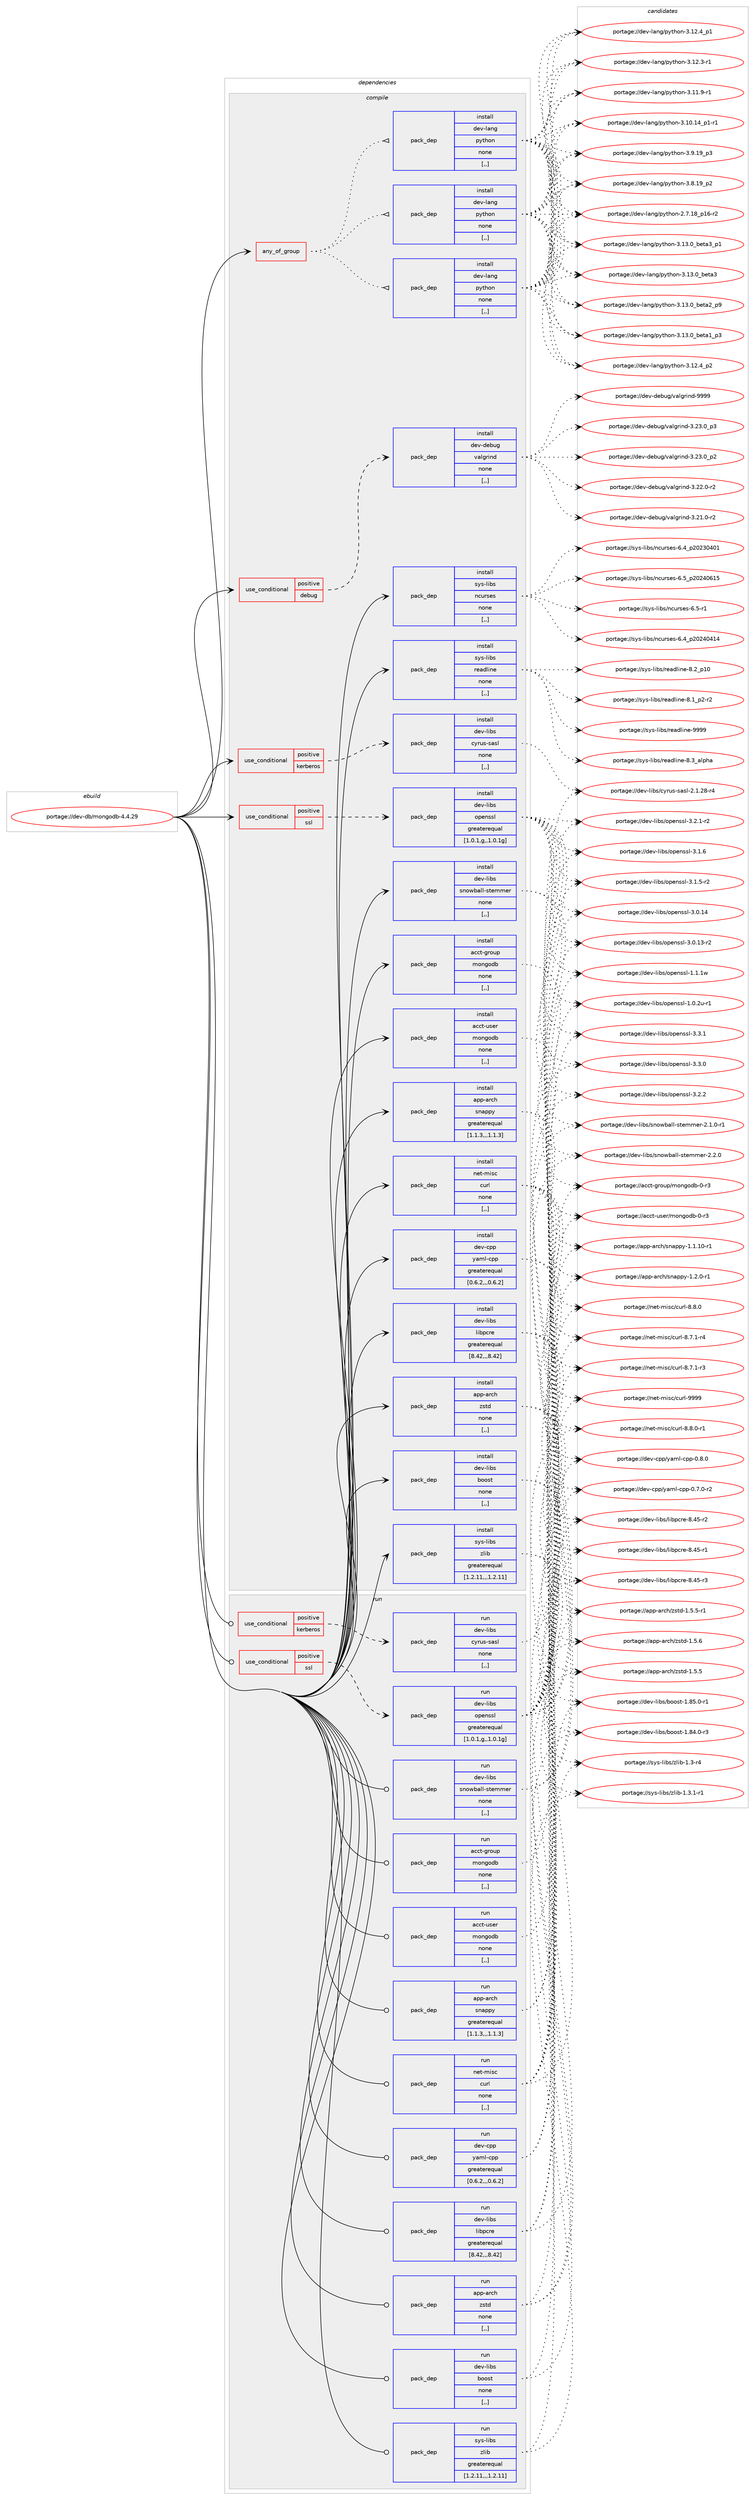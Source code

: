 digraph prolog {

# *************
# Graph options
# *************

newrank=true;
concentrate=true;
compound=true;
graph [rankdir=LR,fontname=Helvetica,fontsize=10,ranksep=1.5];#, ranksep=2.5, nodesep=0.2];
edge  [arrowhead=vee];
node  [fontname=Helvetica,fontsize=10];

# **********
# The ebuild
# **********

subgraph cluster_leftcol {
color=gray;
rank=same;
label=<<i>ebuild</i>>;
id [label="portage://dev-db/mongodb-4.4.29", color=red, width=4, href="../dev-db/mongodb-4.4.29.svg"];
}

# ****************
# The dependencies
# ****************

subgraph cluster_midcol {
color=gray;
label=<<i>dependencies</i>>;
subgraph cluster_compile {
fillcolor="#eeeeee";
style=filled;
label=<<i>compile</i>>;
subgraph any854 {
dependency67259 [label=<<TABLE BORDER="0" CELLBORDER="1" CELLSPACING="0" CELLPADDING="4"><TR><TD CELLPADDING="10">any_of_group</TD></TR></TABLE>>, shape=none, color=red];subgraph pack48679 {
dependency67260 [label=<<TABLE BORDER="0" CELLBORDER="1" CELLSPACING="0" CELLPADDING="4" WIDTH="220"><TR><TD ROWSPAN="6" CELLPADDING="30">pack_dep</TD></TR><TR><TD WIDTH="110">install</TD></TR><TR><TD>dev-lang</TD></TR><TR><TD>python</TD></TR><TR><TD>none</TD></TR><TR><TD>[,,]</TD></TR></TABLE>>, shape=none, color=blue];
}
dependency67259:e -> dependency67260:w [weight=20,style="dotted",arrowhead="oinv"];
subgraph pack48680 {
dependency67261 [label=<<TABLE BORDER="0" CELLBORDER="1" CELLSPACING="0" CELLPADDING="4" WIDTH="220"><TR><TD ROWSPAN="6" CELLPADDING="30">pack_dep</TD></TR><TR><TD WIDTH="110">install</TD></TR><TR><TD>dev-lang</TD></TR><TR><TD>python</TD></TR><TR><TD>none</TD></TR><TR><TD>[,,]</TD></TR></TABLE>>, shape=none, color=blue];
}
dependency67259:e -> dependency67261:w [weight=20,style="dotted",arrowhead="oinv"];
subgraph pack48681 {
dependency67262 [label=<<TABLE BORDER="0" CELLBORDER="1" CELLSPACING="0" CELLPADDING="4" WIDTH="220"><TR><TD ROWSPAN="6" CELLPADDING="30">pack_dep</TD></TR><TR><TD WIDTH="110">install</TD></TR><TR><TD>dev-lang</TD></TR><TR><TD>python</TD></TR><TR><TD>none</TD></TR><TR><TD>[,,]</TD></TR></TABLE>>, shape=none, color=blue];
}
dependency67259:e -> dependency67262:w [weight=20,style="dotted",arrowhead="oinv"];
}
id:e -> dependency67259:w [weight=20,style="solid",arrowhead="vee"];
subgraph cond17661 {
dependency67263 [label=<<TABLE BORDER="0" CELLBORDER="1" CELLSPACING="0" CELLPADDING="4"><TR><TD ROWSPAN="3" CELLPADDING="10">use_conditional</TD></TR><TR><TD>positive</TD></TR><TR><TD>debug</TD></TR></TABLE>>, shape=none, color=red];
subgraph pack48682 {
dependency67264 [label=<<TABLE BORDER="0" CELLBORDER="1" CELLSPACING="0" CELLPADDING="4" WIDTH="220"><TR><TD ROWSPAN="6" CELLPADDING="30">pack_dep</TD></TR><TR><TD WIDTH="110">install</TD></TR><TR><TD>dev-debug</TD></TR><TR><TD>valgrind</TD></TR><TR><TD>none</TD></TR><TR><TD>[,,]</TD></TR></TABLE>>, shape=none, color=blue];
}
dependency67263:e -> dependency67264:w [weight=20,style="dashed",arrowhead="vee"];
}
id:e -> dependency67263:w [weight=20,style="solid",arrowhead="vee"];
subgraph cond17662 {
dependency67265 [label=<<TABLE BORDER="0" CELLBORDER="1" CELLSPACING="0" CELLPADDING="4"><TR><TD ROWSPAN="3" CELLPADDING="10">use_conditional</TD></TR><TR><TD>positive</TD></TR><TR><TD>kerberos</TD></TR></TABLE>>, shape=none, color=red];
subgraph pack48683 {
dependency67266 [label=<<TABLE BORDER="0" CELLBORDER="1" CELLSPACING="0" CELLPADDING="4" WIDTH="220"><TR><TD ROWSPAN="6" CELLPADDING="30">pack_dep</TD></TR><TR><TD WIDTH="110">install</TD></TR><TR><TD>dev-libs</TD></TR><TR><TD>cyrus-sasl</TD></TR><TR><TD>none</TD></TR><TR><TD>[,,]</TD></TR></TABLE>>, shape=none, color=blue];
}
dependency67265:e -> dependency67266:w [weight=20,style="dashed",arrowhead="vee"];
}
id:e -> dependency67265:w [weight=20,style="solid",arrowhead="vee"];
subgraph cond17663 {
dependency67267 [label=<<TABLE BORDER="0" CELLBORDER="1" CELLSPACING="0" CELLPADDING="4"><TR><TD ROWSPAN="3" CELLPADDING="10">use_conditional</TD></TR><TR><TD>positive</TD></TR><TR><TD>ssl</TD></TR></TABLE>>, shape=none, color=red];
subgraph pack48684 {
dependency67268 [label=<<TABLE BORDER="0" CELLBORDER="1" CELLSPACING="0" CELLPADDING="4" WIDTH="220"><TR><TD ROWSPAN="6" CELLPADDING="30">pack_dep</TD></TR><TR><TD WIDTH="110">install</TD></TR><TR><TD>dev-libs</TD></TR><TR><TD>openssl</TD></TR><TR><TD>greaterequal</TD></TR><TR><TD>[1.0.1,g,,1.0.1g]</TD></TR></TABLE>>, shape=none, color=blue];
}
dependency67267:e -> dependency67268:w [weight=20,style="dashed",arrowhead="vee"];
}
id:e -> dependency67267:w [weight=20,style="solid",arrowhead="vee"];
subgraph pack48685 {
dependency67269 [label=<<TABLE BORDER="0" CELLBORDER="1" CELLSPACING="0" CELLPADDING="4" WIDTH="220"><TR><TD ROWSPAN="6" CELLPADDING="30">pack_dep</TD></TR><TR><TD WIDTH="110">install</TD></TR><TR><TD>acct-group</TD></TR><TR><TD>mongodb</TD></TR><TR><TD>none</TD></TR><TR><TD>[,,]</TD></TR></TABLE>>, shape=none, color=blue];
}
id:e -> dependency67269:w [weight=20,style="solid",arrowhead="vee"];
subgraph pack48686 {
dependency67270 [label=<<TABLE BORDER="0" CELLBORDER="1" CELLSPACING="0" CELLPADDING="4" WIDTH="220"><TR><TD ROWSPAN="6" CELLPADDING="30">pack_dep</TD></TR><TR><TD WIDTH="110">install</TD></TR><TR><TD>acct-user</TD></TR><TR><TD>mongodb</TD></TR><TR><TD>none</TD></TR><TR><TD>[,,]</TD></TR></TABLE>>, shape=none, color=blue];
}
id:e -> dependency67270:w [weight=20,style="solid",arrowhead="vee"];
subgraph pack48687 {
dependency67271 [label=<<TABLE BORDER="0" CELLBORDER="1" CELLSPACING="0" CELLPADDING="4" WIDTH="220"><TR><TD ROWSPAN="6" CELLPADDING="30">pack_dep</TD></TR><TR><TD WIDTH="110">install</TD></TR><TR><TD>app-arch</TD></TR><TR><TD>snappy</TD></TR><TR><TD>greaterequal</TD></TR><TR><TD>[1.1.3,,,1.1.3]</TD></TR></TABLE>>, shape=none, color=blue];
}
id:e -> dependency67271:w [weight=20,style="solid",arrowhead="vee"];
subgraph pack48688 {
dependency67272 [label=<<TABLE BORDER="0" CELLBORDER="1" CELLSPACING="0" CELLPADDING="4" WIDTH="220"><TR><TD ROWSPAN="6" CELLPADDING="30">pack_dep</TD></TR><TR><TD WIDTH="110">install</TD></TR><TR><TD>app-arch</TD></TR><TR><TD>zstd</TD></TR><TR><TD>none</TD></TR><TR><TD>[,,]</TD></TR></TABLE>>, shape=none, color=blue];
}
id:e -> dependency67272:w [weight=20,style="solid",arrowhead="vee"];
subgraph pack48689 {
dependency67273 [label=<<TABLE BORDER="0" CELLBORDER="1" CELLSPACING="0" CELLPADDING="4" WIDTH="220"><TR><TD ROWSPAN="6" CELLPADDING="30">pack_dep</TD></TR><TR><TD WIDTH="110">install</TD></TR><TR><TD>dev-cpp</TD></TR><TR><TD>yaml-cpp</TD></TR><TR><TD>greaterequal</TD></TR><TR><TD>[0.6.2,,,0.6.2]</TD></TR></TABLE>>, shape=none, color=blue];
}
id:e -> dependency67273:w [weight=20,style="solid",arrowhead="vee"];
subgraph pack48690 {
dependency67274 [label=<<TABLE BORDER="0" CELLBORDER="1" CELLSPACING="0" CELLPADDING="4" WIDTH="220"><TR><TD ROWSPAN="6" CELLPADDING="30">pack_dep</TD></TR><TR><TD WIDTH="110">install</TD></TR><TR><TD>dev-libs</TD></TR><TR><TD>boost</TD></TR><TR><TD>none</TD></TR><TR><TD>[,,]</TD></TR></TABLE>>, shape=none, color=blue];
}
id:e -> dependency67274:w [weight=20,style="solid",arrowhead="vee"];
subgraph pack48691 {
dependency67275 [label=<<TABLE BORDER="0" CELLBORDER="1" CELLSPACING="0" CELLPADDING="4" WIDTH="220"><TR><TD ROWSPAN="6" CELLPADDING="30">pack_dep</TD></TR><TR><TD WIDTH="110">install</TD></TR><TR><TD>dev-libs</TD></TR><TR><TD>libpcre</TD></TR><TR><TD>greaterequal</TD></TR><TR><TD>[8.42,,,8.42]</TD></TR></TABLE>>, shape=none, color=blue];
}
id:e -> dependency67275:w [weight=20,style="solid",arrowhead="vee"];
subgraph pack48692 {
dependency67276 [label=<<TABLE BORDER="0" CELLBORDER="1" CELLSPACING="0" CELLPADDING="4" WIDTH="220"><TR><TD ROWSPAN="6" CELLPADDING="30">pack_dep</TD></TR><TR><TD WIDTH="110">install</TD></TR><TR><TD>dev-libs</TD></TR><TR><TD>snowball-stemmer</TD></TR><TR><TD>none</TD></TR><TR><TD>[,,]</TD></TR></TABLE>>, shape=none, color=blue];
}
id:e -> dependency67276:w [weight=20,style="solid",arrowhead="vee"];
subgraph pack48693 {
dependency67277 [label=<<TABLE BORDER="0" CELLBORDER="1" CELLSPACING="0" CELLPADDING="4" WIDTH="220"><TR><TD ROWSPAN="6" CELLPADDING="30">pack_dep</TD></TR><TR><TD WIDTH="110">install</TD></TR><TR><TD>net-misc</TD></TR><TR><TD>curl</TD></TR><TR><TD>none</TD></TR><TR><TD>[,,]</TD></TR></TABLE>>, shape=none, color=blue];
}
id:e -> dependency67277:w [weight=20,style="solid",arrowhead="vee"];
subgraph pack48694 {
dependency67278 [label=<<TABLE BORDER="0" CELLBORDER="1" CELLSPACING="0" CELLPADDING="4" WIDTH="220"><TR><TD ROWSPAN="6" CELLPADDING="30">pack_dep</TD></TR><TR><TD WIDTH="110">install</TD></TR><TR><TD>sys-libs</TD></TR><TR><TD>ncurses</TD></TR><TR><TD>none</TD></TR><TR><TD>[,,]</TD></TR></TABLE>>, shape=none, color=blue];
}
id:e -> dependency67278:w [weight=20,style="solid",arrowhead="vee"];
subgraph pack48695 {
dependency67279 [label=<<TABLE BORDER="0" CELLBORDER="1" CELLSPACING="0" CELLPADDING="4" WIDTH="220"><TR><TD ROWSPAN="6" CELLPADDING="30">pack_dep</TD></TR><TR><TD WIDTH="110">install</TD></TR><TR><TD>sys-libs</TD></TR><TR><TD>readline</TD></TR><TR><TD>none</TD></TR><TR><TD>[,,]</TD></TR></TABLE>>, shape=none, color=blue];
}
id:e -> dependency67279:w [weight=20,style="solid",arrowhead="vee"];
subgraph pack48696 {
dependency67280 [label=<<TABLE BORDER="0" CELLBORDER="1" CELLSPACING="0" CELLPADDING="4" WIDTH="220"><TR><TD ROWSPAN="6" CELLPADDING="30">pack_dep</TD></TR><TR><TD WIDTH="110">install</TD></TR><TR><TD>sys-libs</TD></TR><TR><TD>zlib</TD></TR><TR><TD>greaterequal</TD></TR><TR><TD>[1.2.11,,,1.2.11]</TD></TR></TABLE>>, shape=none, color=blue];
}
id:e -> dependency67280:w [weight=20,style="solid",arrowhead="vee"];
}
subgraph cluster_compileandrun {
fillcolor="#eeeeee";
style=filled;
label=<<i>compile and run</i>>;
}
subgraph cluster_run {
fillcolor="#eeeeee";
style=filled;
label=<<i>run</i>>;
subgraph cond17664 {
dependency67281 [label=<<TABLE BORDER="0" CELLBORDER="1" CELLSPACING="0" CELLPADDING="4"><TR><TD ROWSPAN="3" CELLPADDING="10">use_conditional</TD></TR><TR><TD>positive</TD></TR><TR><TD>kerberos</TD></TR></TABLE>>, shape=none, color=red];
subgraph pack48697 {
dependency67282 [label=<<TABLE BORDER="0" CELLBORDER="1" CELLSPACING="0" CELLPADDING="4" WIDTH="220"><TR><TD ROWSPAN="6" CELLPADDING="30">pack_dep</TD></TR><TR><TD WIDTH="110">run</TD></TR><TR><TD>dev-libs</TD></TR><TR><TD>cyrus-sasl</TD></TR><TR><TD>none</TD></TR><TR><TD>[,,]</TD></TR></TABLE>>, shape=none, color=blue];
}
dependency67281:e -> dependency67282:w [weight=20,style="dashed",arrowhead="vee"];
}
id:e -> dependency67281:w [weight=20,style="solid",arrowhead="odot"];
subgraph cond17665 {
dependency67283 [label=<<TABLE BORDER="0" CELLBORDER="1" CELLSPACING="0" CELLPADDING="4"><TR><TD ROWSPAN="3" CELLPADDING="10">use_conditional</TD></TR><TR><TD>positive</TD></TR><TR><TD>ssl</TD></TR></TABLE>>, shape=none, color=red];
subgraph pack48698 {
dependency67284 [label=<<TABLE BORDER="0" CELLBORDER="1" CELLSPACING="0" CELLPADDING="4" WIDTH="220"><TR><TD ROWSPAN="6" CELLPADDING="30">pack_dep</TD></TR><TR><TD WIDTH="110">run</TD></TR><TR><TD>dev-libs</TD></TR><TR><TD>openssl</TD></TR><TR><TD>greaterequal</TD></TR><TR><TD>[1.0.1,g,,1.0.1g]</TD></TR></TABLE>>, shape=none, color=blue];
}
dependency67283:e -> dependency67284:w [weight=20,style="dashed",arrowhead="vee"];
}
id:e -> dependency67283:w [weight=20,style="solid",arrowhead="odot"];
subgraph pack48699 {
dependency67285 [label=<<TABLE BORDER="0" CELLBORDER="1" CELLSPACING="0" CELLPADDING="4" WIDTH="220"><TR><TD ROWSPAN="6" CELLPADDING="30">pack_dep</TD></TR><TR><TD WIDTH="110">run</TD></TR><TR><TD>acct-group</TD></TR><TR><TD>mongodb</TD></TR><TR><TD>none</TD></TR><TR><TD>[,,]</TD></TR></TABLE>>, shape=none, color=blue];
}
id:e -> dependency67285:w [weight=20,style="solid",arrowhead="odot"];
subgraph pack48700 {
dependency67286 [label=<<TABLE BORDER="0" CELLBORDER="1" CELLSPACING="0" CELLPADDING="4" WIDTH="220"><TR><TD ROWSPAN="6" CELLPADDING="30">pack_dep</TD></TR><TR><TD WIDTH="110">run</TD></TR><TR><TD>acct-user</TD></TR><TR><TD>mongodb</TD></TR><TR><TD>none</TD></TR><TR><TD>[,,]</TD></TR></TABLE>>, shape=none, color=blue];
}
id:e -> dependency67286:w [weight=20,style="solid",arrowhead="odot"];
subgraph pack48701 {
dependency67287 [label=<<TABLE BORDER="0" CELLBORDER="1" CELLSPACING="0" CELLPADDING="4" WIDTH="220"><TR><TD ROWSPAN="6" CELLPADDING="30">pack_dep</TD></TR><TR><TD WIDTH="110">run</TD></TR><TR><TD>app-arch</TD></TR><TR><TD>snappy</TD></TR><TR><TD>greaterequal</TD></TR><TR><TD>[1.1.3,,,1.1.3]</TD></TR></TABLE>>, shape=none, color=blue];
}
id:e -> dependency67287:w [weight=20,style="solid",arrowhead="odot"];
subgraph pack48702 {
dependency67288 [label=<<TABLE BORDER="0" CELLBORDER="1" CELLSPACING="0" CELLPADDING="4" WIDTH="220"><TR><TD ROWSPAN="6" CELLPADDING="30">pack_dep</TD></TR><TR><TD WIDTH="110">run</TD></TR><TR><TD>app-arch</TD></TR><TR><TD>zstd</TD></TR><TR><TD>none</TD></TR><TR><TD>[,,]</TD></TR></TABLE>>, shape=none, color=blue];
}
id:e -> dependency67288:w [weight=20,style="solid",arrowhead="odot"];
subgraph pack48703 {
dependency67289 [label=<<TABLE BORDER="0" CELLBORDER="1" CELLSPACING="0" CELLPADDING="4" WIDTH="220"><TR><TD ROWSPAN="6" CELLPADDING="30">pack_dep</TD></TR><TR><TD WIDTH="110">run</TD></TR><TR><TD>dev-cpp</TD></TR><TR><TD>yaml-cpp</TD></TR><TR><TD>greaterequal</TD></TR><TR><TD>[0.6.2,,,0.6.2]</TD></TR></TABLE>>, shape=none, color=blue];
}
id:e -> dependency67289:w [weight=20,style="solid",arrowhead="odot"];
subgraph pack48704 {
dependency67290 [label=<<TABLE BORDER="0" CELLBORDER="1" CELLSPACING="0" CELLPADDING="4" WIDTH="220"><TR><TD ROWSPAN="6" CELLPADDING="30">pack_dep</TD></TR><TR><TD WIDTH="110">run</TD></TR><TR><TD>dev-libs</TD></TR><TR><TD>boost</TD></TR><TR><TD>none</TD></TR><TR><TD>[,,]</TD></TR></TABLE>>, shape=none, color=blue];
}
id:e -> dependency67290:w [weight=20,style="solid",arrowhead="odot"];
subgraph pack48705 {
dependency67291 [label=<<TABLE BORDER="0" CELLBORDER="1" CELLSPACING="0" CELLPADDING="4" WIDTH="220"><TR><TD ROWSPAN="6" CELLPADDING="30">pack_dep</TD></TR><TR><TD WIDTH="110">run</TD></TR><TR><TD>dev-libs</TD></TR><TR><TD>libpcre</TD></TR><TR><TD>greaterequal</TD></TR><TR><TD>[8.42,,,8.42]</TD></TR></TABLE>>, shape=none, color=blue];
}
id:e -> dependency67291:w [weight=20,style="solid",arrowhead="odot"];
subgraph pack48706 {
dependency67292 [label=<<TABLE BORDER="0" CELLBORDER="1" CELLSPACING="0" CELLPADDING="4" WIDTH="220"><TR><TD ROWSPAN="6" CELLPADDING="30">pack_dep</TD></TR><TR><TD WIDTH="110">run</TD></TR><TR><TD>dev-libs</TD></TR><TR><TD>snowball-stemmer</TD></TR><TR><TD>none</TD></TR><TR><TD>[,,]</TD></TR></TABLE>>, shape=none, color=blue];
}
id:e -> dependency67292:w [weight=20,style="solid",arrowhead="odot"];
subgraph pack48707 {
dependency67293 [label=<<TABLE BORDER="0" CELLBORDER="1" CELLSPACING="0" CELLPADDING="4" WIDTH="220"><TR><TD ROWSPAN="6" CELLPADDING="30">pack_dep</TD></TR><TR><TD WIDTH="110">run</TD></TR><TR><TD>net-misc</TD></TR><TR><TD>curl</TD></TR><TR><TD>none</TD></TR><TR><TD>[,,]</TD></TR></TABLE>>, shape=none, color=blue];
}
id:e -> dependency67293:w [weight=20,style="solid",arrowhead="odot"];
subgraph pack48708 {
dependency67294 [label=<<TABLE BORDER="0" CELLBORDER="1" CELLSPACING="0" CELLPADDING="4" WIDTH="220"><TR><TD ROWSPAN="6" CELLPADDING="30">pack_dep</TD></TR><TR><TD WIDTH="110">run</TD></TR><TR><TD>sys-libs</TD></TR><TR><TD>zlib</TD></TR><TR><TD>greaterequal</TD></TR><TR><TD>[1.2.11,,,1.2.11]</TD></TR></TABLE>>, shape=none, color=blue];
}
id:e -> dependency67294:w [weight=20,style="solid",arrowhead="odot"];
}
}

# **************
# The candidates
# **************

subgraph cluster_choices {
rank=same;
color=gray;
label=<<i>candidates</i>>;

subgraph choice48679 {
color=black;
nodesep=1;
choice10010111845108971101034711212111610411111045514649514648959810111697519511249 [label="portage://dev-lang/python-3.13.0_beta3_p1", color=red, width=4,href="../dev-lang/python-3.13.0_beta3_p1.svg"];
choice1001011184510897110103471121211161041111104551464951464895981011169751 [label="portage://dev-lang/python-3.13.0_beta3", color=red, width=4,href="../dev-lang/python-3.13.0_beta3.svg"];
choice10010111845108971101034711212111610411111045514649514648959810111697509511257 [label="portage://dev-lang/python-3.13.0_beta2_p9", color=red, width=4,href="../dev-lang/python-3.13.0_beta2_p9.svg"];
choice10010111845108971101034711212111610411111045514649514648959810111697499511251 [label="portage://dev-lang/python-3.13.0_beta1_p3", color=red, width=4,href="../dev-lang/python-3.13.0_beta1_p3.svg"];
choice100101118451089711010347112121116104111110455146495046529511250 [label="portage://dev-lang/python-3.12.4_p2", color=red, width=4,href="../dev-lang/python-3.12.4_p2.svg"];
choice100101118451089711010347112121116104111110455146495046529511249 [label="portage://dev-lang/python-3.12.4_p1", color=red, width=4,href="../dev-lang/python-3.12.4_p1.svg"];
choice100101118451089711010347112121116104111110455146495046514511449 [label="portage://dev-lang/python-3.12.3-r1", color=red, width=4,href="../dev-lang/python-3.12.3-r1.svg"];
choice100101118451089711010347112121116104111110455146494946574511449 [label="portage://dev-lang/python-3.11.9-r1", color=red, width=4,href="../dev-lang/python-3.11.9-r1.svg"];
choice100101118451089711010347112121116104111110455146494846495295112494511449 [label="portage://dev-lang/python-3.10.14_p1-r1", color=red, width=4,href="../dev-lang/python-3.10.14_p1-r1.svg"];
choice100101118451089711010347112121116104111110455146574649579511251 [label="portage://dev-lang/python-3.9.19_p3", color=red, width=4,href="../dev-lang/python-3.9.19_p3.svg"];
choice100101118451089711010347112121116104111110455146564649579511250 [label="portage://dev-lang/python-3.8.19_p2", color=red, width=4,href="../dev-lang/python-3.8.19_p2.svg"];
choice100101118451089711010347112121116104111110455046554649569511249544511450 [label="portage://dev-lang/python-2.7.18_p16-r2", color=red, width=4,href="../dev-lang/python-2.7.18_p16-r2.svg"];
dependency67260:e -> choice10010111845108971101034711212111610411111045514649514648959810111697519511249:w [style=dotted,weight="100"];
dependency67260:e -> choice1001011184510897110103471121211161041111104551464951464895981011169751:w [style=dotted,weight="100"];
dependency67260:e -> choice10010111845108971101034711212111610411111045514649514648959810111697509511257:w [style=dotted,weight="100"];
dependency67260:e -> choice10010111845108971101034711212111610411111045514649514648959810111697499511251:w [style=dotted,weight="100"];
dependency67260:e -> choice100101118451089711010347112121116104111110455146495046529511250:w [style=dotted,weight="100"];
dependency67260:e -> choice100101118451089711010347112121116104111110455146495046529511249:w [style=dotted,weight="100"];
dependency67260:e -> choice100101118451089711010347112121116104111110455146495046514511449:w [style=dotted,weight="100"];
dependency67260:e -> choice100101118451089711010347112121116104111110455146494946574511449:w [style=dotted,weight="100"];
dependency67260:e -> choice100101118451089711010347112121116104111110455146494846495295112494511449:w [style=dotted,weight="100"];
dependency67260:e -> choice100101118451089711010347112121116104111110455146574649579511251:w [style=dotted,weight="100"];
dependency67260:e -> choice100101118451089711010347112121116104111110455146564649579511250:w [style=dotted,weight="100"];
dependency67260:e -> choice100101118451089711010347112121116104111110455046554649569511249544511450:w [style=dotted,weight="100"];
}
subgraph choice48680 {
color=black;
nodesep=1;
choice10010111845108971101034711212111610411111045514649514648959810111697519511249 [label="portage://dev-lang/python-3.13.0_beta3_p1", color=red, width=4,href="../dev-lang/python-3.13.0_beta3_p1.svg"];
choice1001011184510897110103471121211161041111104551464951464895981011169751 [label="portage://dev-lang/python-3.13.0_beta3", color=red, width=4,href="../dev-lang/python-3.13.0_beta3.svg"];
choice10010111845108971101034711212111610411111045514649514648959810111697509511257 [label="portage://dev-lang/python-3.13.0_beta2_p9", color=red, width=4,href="../dev-lang/python-3.13.0_beta2_p9.svg"];
choice10010111845108971101034711212111610411111045514649514648959810111697499511251 [label="portage://dev-lang/python-3.13.0_beta1_p3", color=red, width=4,href="../dev-lang/python-3.13.0_beta1_p3.svg"];
choice100101118451089711010347112121116104111110455146495046529511250 [label="portage://dev-lang/python-3.12.4_p2", color=red, width=4,href="../dev-lang/python-3.12.4_p2.svg"];
choice100101118451089711010347112121116104111110455146495046529511249 [label="portage://dev-lang/python-3.12.4_p1", color=red, width=4,href="../dev-lang/python-3.12.4_p1.svg"];
choice100101118451089711010347112121116104111110455146495046514511449 [label="portage://dev-lang/python-3.12.3-r1", color=red, width=4,href="../dev-lang/python-3.12.3-r1.svg"];
choice100101118451089711010347112121116104111110455146494946574511449 [label="portage://dev-lang/python-3.11.9-r1", color=red, width=4,href="../dev-lang/python-3.11.9-r1.svg"];
choice100101118451089711010347112121116104111110455146494846495295112494511449 [label="portage://dev-lang/python-3.10.14_p1-r1", color=red, width=4,href="../dev-lang/python-3.10.14_p1-r1.svg"];
choice100101118451089711010347112121116104111110455146574649579511251 [label="portage://dev-lang/python-3.9.19_p3", color=red, width=4,href="../dev-lang/python-3.9.19_p3.svg"];
choice100101118451089711010347112121116104111110455146564649579511250 [label="portage://dev-lang/python-3.8.19_p2", color=red, width=4,href="../dev-lang/python-3.8.19_p2.svg"];
choice100101118451089711010347112121116104111110455046554649569511249544511450 [label="portage://dev-lang/python-2.7.18_p16-r2", color=red, width=4,href="../dev-lang/python-2.7.18_p16-r2.svg"];
dependency67261:e -> choice10010111845108971101034711212111610411111045514649514648959810111697519511249:w [style=dotted,weight="100"];
dependency67261:e -> choice1001011184510897110103471121211161041111104551464951464895981011169751:w [style=dotted,weight="100"];
dependency67261:e -> choice10010111845108971101034711212111610411111045514649514648959810111697509511257:w [style=dotted,weight="100"];
dependency67261:e -> choice10010111845108971101034711212111610411111045514649514648959810111697499511251:w [style=dotted,weight="100"];
dependency67261:e -> choice100101118451089711010347112121116104111110455146495046529511250:w [style=dotted,weight="100"];
dependency67261:e -> choice100101118451089711010347112121116104111110455146495046529511249:w [style=dotted,weight="100"];
dependency67261:e -> choice100101118451089711010347112121116104111110455146495046514511449:w [style=dotted,weight="100"];
dependency67261:e -> choice100101118451089711010347112121116104111110455146494946574511449:w [style=dotted,weight="100"];
dependency67261:e -> choice100101118451089711010347112121116104111110455146494846495295112494511449:w [style=dotted,weight="100"];
dependency67261:e -> choice100101118451089711010347112121116104111110455146574649579511251:w [style=dotted,weight="100"];
dependency67261:e -> choice100101118451089711010347112121116104111110455146564649579511250:w [style=dotted,weight="100"];
dependency67261:e -> choice100101118451089711010347112121116104111110455046554649569511249544511450:w [style=dotted,weight="100"];
}
subgraph choice48681 {
color=black;
nodesep=1;
choice10010111845108971101034711212111610411111045514649514648959810111697519511249 [label="portage://dev-lang/python-3.13.0_beta3_p1", color=red, width=4,href="../dev-lang/python-3.13.0_beta3_p1.svg"];
choice1001011184510897110103471121211161041111104551464951464895981011169751 [label="portage://dev-lang/python-3.13.0_beta3", color=red, width=4,href="../dev-lang/python-3.13.0_beta3.svg"];
choice10010111845108971101034711212111610411111045514649514648959810111697509511257 [label="portage://dev-lang/python-3.13.0_beta2_p9", color=red, width=4,href="../dev-lang/python-3.13.0_beta2_p9.svg"];
choice10010111845108971101034711212111610411111045514649514648959810111697499511251 [label="portage://dev-lang/python-3.13.0_beta1_p3", color=red, width=4,href="../dev-lang/python-3.13.0_beta1_p3.svg"];
choice100101118451089711010347112121116104111110455146495046529511250 [label="portage://dev-lang/python-3.12.4_p2", color=red, width=4,href="../dev-lang/python-3.12.4_p2.svg"];
choice100101118451089711010347112121116104111110455146495046529511249 [label="portage://dev-lang/python-3.12.4_p1", color=red, width=4,href="../dev-lang/python-3.12.4_p1.svg"];
choice100101118451089711010347112121116104111110455146495046514511449 [label="portage://dev-lang/python-3.12.3-r1", color=red, width=4,href="../dev-lang/python-3.12.3-r1.svg"];
choice100101118451089711010347112121116104111110455146494946574511449 [label="portage://dev-lang/python-3.11.9-r1", color=red, width=4,href="../dev-lang/python-3.11.9-r1.svg"];
choice100101118451089711010347112121116104111110455146494846495295112494511449 [label="portage://dev-lang/python-3.10.14_p1-r1", color=red, width=4,href="../dev-lang/python-3.10.14_p1-r1.svg"];
choice100101118451089711010347112121116104111110455146574649579511251 [label="portage://dev-lang/python-3.9.19_p3", color=red, width=4,href="../dev-lang/python-3.9.19_p3.svg"];
choice100101118451089711010347112121116104111110455146564649579511250 [label="portage://dev-lang/python-3.8.19_p2", color=red, width=4,href="../dev-lang/python-3.8.19_p2.svg"];
choice100101118451089711010347112121116104111110455046554649569511249544511450 [label="portage://dev-lang/python-2.7.18_p16-r2", color=red, width=4,href="../dev-lang/python-2.7.18_p16-r2.svg"];
dependency67262:e -> choice10010111845108971101034711212111610411111045514649514648959810111697519511249:w [style=dotted,weight="100"];
dependency67262:e -> choice1001011184510897110103471121211161041111104551464951464895981011169751:w [style=dotted,weight="100"];
dependency67262:e -> choice10010111845108971101034711212111610411111045514649514648959810111697509511257:w [style=dotted,weight="100"];
dependency67262:e -> choice10010111845108971101034711212111610411111045514649514648959810111697499511251:w [style=dotted,weight="100"];
dependency67262:e -> choice100101118451089711010347112121116104111110455146495046529511250:w [style=dotted,weight="100"];
dependency67262:e -> choice100101118451089711010347112121116104111110455146495046529511249:w [style=dotted,weight="100"];
dependency67262:e -> choice100101118451089711010347112121116104111110455146495046514511449:w [style=dotted,weight="100"];
dependency67262:e -> choice100101118451089711010347112121116104111110455146494946574511449:w [style=dotted,weight="100"];
dependency67262:e -> choice100101118451089711010347112121116104111110455146494846495295112494511449:w [style=dotted,weight="100"];
dependency67262:e -> choice100101118451089711010347112121116104111110455146574649579511251:w [style=dotted,weight="100"];
dependency67262:e -> choice100101118451089711010347112121116104111110455146564649579511250:w [style=dotted,weight="100"];
dependency67262:e -> choice100101118451089711010347112121116104111110455046554649569511249544511450:w [style=dotted,weight="100"];
}
subgraph choice48682 {
color=black;
nodesep=1;
choice100101118451001019811710347118971081031141051101004557575757 [label="portage://dev-debug/valgrind-9999", color=red, width=4,href="../dev-debug/valgrind-9999.svg"];
choice10010111845100101981171034711897108103114105110100455146505146489511251 [label="portage://dev-debug/valgrind-3.23.0_p3", color=red, width=4,href="../dev-debug/valgrind-3.23.0_p3.svg"];
choice10010111845100101981171034711897108103114105110100455146505146489511250 [label="portage://dev-debug/valgrind-3.23.0_p2", color=red, width=4,href="../dev-debug/valgrind-3.23.0_p2.svg"];
choice10010111845100101981171034711897108103114105110100455146505046484511450 [label="portage://dev-debug/valgrind-3.22.0-r2", color=red, width=4,href="../dev-debug/valgrind-3.22.0-r2.svg"];
choice10010111845100101981171034711897108103114105110100455146504946484511450 [label="portage://dev-debug/valgrind-3.21.0-r2", color=red, width=4,href="../dev-debug/valgrind-3.21.0-r2.svg"];
dependency67264:e -> choice100101118451001019811710347118971081031141051101004557575757:w [style=dotted,weight="100"];
dependency67264:e -> choice10010111845100101981171034711897108103114105110100455146505146489511251:w [style=dotted,weight="100"];
dependency67264:e -> choice10010111845100101981171034711897108103114105110100455146505146489511250:w [style=dotted,weight="100"];
dependency67264:e -> choice10010111845100101981171034711897108103114105110100455146505046484511450:w [style=dotted,weight="100"];
dependency67264:e -> choice10010111845100101981171034711897108103114105110100455146504946484511450:w [style=dotted,weight="100"];
}
subgraph choice48683 {
color=black;
nodesep=1;
choice100101118451081059811547991211141171154511597115108455046494650564511452 [label="portage://dev-libs/cyrus-sasl-2.1.28-r4", color=red, width=4,href="../dev-libs/cyrus-sasl-2.1.28-r4.svg"];
dependency67266:e -> choice100101118451081059811547991211141171154511597115108455046494650564511452:w [style=dotted,weight="100"];
}
subgraph choice48684 {
color=black;
nodesep=1;
choice100101118451081059811547111112101110115115108455146514649 [label="portage://dev-libs/openssl-3.3.1", color=red, width=4,href="../dev-libs/openssl-3.3.1.svg"];
choice100101118451081059811547111112101110115115108455146514648 [label="portage://dev-libs/openssl-3.3.0", color=red, width=4,href="../dev-libs/openssl-3.3.0.svg"];
choice100101118451081059811547111112101110115115108455146504650 [label="portage://dev-libs/openssl-3.2.2", color=red, width=4,href="../dev-libs/openssl-3.2.2.svg"];
choice1001011184510810598115471111121011101151151084551465046494511450 [label="portage://dev-libs/openssl-3.2.1-r2", color=red, width=4,href="../dev-libs/openssl-3.2.1-r2.svg"];
choice100101118451081059811547111112101110115115108455146494654 [label="portage://dev-libs/openssl-3.1.6", color=red, width=4,href="../dev-libs/openssl-3.1.6.svg"];
choice1001011184510810598115471111121011101151151084551464946534511450 [label="portage://dev-libs/openssl-3.1.5-r2", color=red, width=4,href="../dev-libs/openssl-3.1.5-r2.svg"];
choice10010111845108105981154711111210111011511510845514648464952 [label="portage://dev-libs/openssl-3.0.14", color=red, width=4,href="../dev-libs/openssl-3.0.14.svg"];
choice100101118451081059811547111112101110115115108455146484649514511450 [label="portage://dev-libs/openssl-3.0.13-r2", color=red, width=4,href="../dev-libs/openssl-3.0.13-r2.svg"];
choice100101118451081059811547111112101110115115108454946494649119 [label="portage://dev-libs/openssl-1.1.1w", color=red, width=4,href="../dev-libs/openssl-1.1.1w.svg"];
choice1001011184510810598115471111121011101151151084549464846501174511449 [label="portage://dev-libs/openssl-1.0.2u-r1", color=red, width=4,href="../dev-libs/openssl-1.0.2u-r1.svg"];
dependency67268:e -> choice100101118451081059811547111112101110115115108455146514649:w [style=dotted,weight="100"];
dependency67268:e -> choice100101118451081059811547111112101110115115108455146514648:w [style=dotted,weight="100"];
dependency67268:e -> choice100101118451081059811547111112101110115115108455146504650:w [style=dotted,weight="100"];
dependency67268:e -> choice1001011184510810598115471111121011101151151084551465046494511450:w [style=dotted,weight="100"];
dependency67268:e -> choice100101118451081059811547111112101110115115108455146494654:w [style=dotted,weight="100"];
dependency67268:e -> choice1001011184510810598115471111121011101151151084551464946534511450:w [style=dotted,weight="100"];
dependency67268:e -> choice10010111845108105981154711111210111011511510845514648464952:w [style=dotted,weight="100"];
dependency67268:e -> choice100101118451081059811547111112101110115115108455146484649514511450:w [style=dotted,weight="100"];
dependency67268:e -> choice100101118451081059811547111112101110115115108454946494649119:w [style=dotted,weight="100"];
dependency67268:e -> choice1001011184510810598115471111121011101151151084549464846501174511449:w [style=dotted,weight="100"];
}
subgraph choice48685 {
color=black;
nodesep=1;
choice97999911645103114111117112471091111101031111009845484511451 [label="portage://acct-group/mongodb-0-r3", color=red, width=4,href="../acct-group/mongodb-0-r3.svg"];
dependency67269:e -> choice97999911645103114111117112471091111101031111009845484511451:w [style=dotted,weight="100"];
}
subgraph choice48686 {
color=black;
nodesep=1;
choice97999911645117115101114471091111101031111009845484511451 [label="portage://acct-user/mongodb-0-r3", color=red, width=4,href="../acct-user/mongodb-0-r3.svg"];
dependency67270:e -> choice97999911645117115101114471091111101031111009845484511451:w [style=dotted,weight="100"];
}
subgraph choice48687 {
color=black;
nodesep=1;
choice9711211245971149910447115110971121121214549465046484511449 [label="portage://app-arch/snappy-1.2.0-r1", color=red, width=4,href="../app-arch/snappy-1.2.0-r1.svg"];
choice971121124597114991044711511097112112121454946494649484511449 [label="portage://app-arch/snappy-1.1.10-r1", color=red, width=4,href="../app-arch/snappy-1.1.10-r1.svg"];
dependency67271:e -> choice9711211245971149910447115110971121121214549465046484511449:w [style=dotted,weight="100"];
dependency67271:e -> choice971121124597114991044711511097112112121454946494649484511449:w [style=dotted,weight="100"];
}
subgraph choice48688 {
color=black;
nodesep=1;
choice9711211245971149910447122115116100454946534654 [label="portage://app-arch/zstd-1.5.6", color=red, width=4,href="../app-arch/zstd-1.5.6.svg"];
choice97112112459711499104471221151161004549465346534511449 [label="portage://app-arch/zstd-1.5.5-r1", color=red, width=4,href="../app-arch/zstd-1.5.5-r1.svg"];
choice9711211245971149910447122115116100454946534653 [label="portage://app-arch/zstd-1.5.5", color=red, width=4,href="../app-arch/zstd-1.5.5.svg"];
dependency67272:e -> choice9711211245971149910447122115116100454946534654:w [style=dotted,weight="100"];
dependency67272:e -> choice97112112459711499104471221151161004549465346534511449:w [style=dotted,weight="100"];
dependency67272:e -> choice9711211245971149910447122115116100454946534653:w [style=dotted,weight="100"];
}
subgraph choice48689 {
color=black;
nodesep=1;
choice100101118459911211247121971091084599112112454846564648 [label="portage://dev-cpp/yaml-cpp-0.8.0", color=red, width=4,href="../dev-cpp/yaml-cpp-0.8.0.svg"];
choice1001011184599112112471219710910845991121124548465546484511450 [label="portage://dev-cpp/yaml-cpp-0.7.0-r2", color=red, width=4,href="../dev-cpp/yaml-cpp-0.7.0-r2.svg"];
dependency67273:e -> choice100101118459911211247121971091084599112112454846564648:w [style=dotted,weight="100"];
dependency67273:e -> choice1001011184599112112471219710910845991121124548465546484511450:w [style=dotted,weight="100"];
}
subgraph choice48690 {
color=black;
nodesep=1;
choice10010111845108105981154798111111115116454946565346484511449 [label="portage://dev-libs/boost-1.85.0-r1", color=red, width=4,href="../dev-libs/boost-1.85.0-r1.svg"];
choice10010111845108105981154798111111115116454946565246484511451 [label="portage://dev-libs/boost-1.84.0-r3", color=red, width=4,href="../dev-libs/boost-1.84.0-r3.svg"];
dependency67274:e -> choice10010111845108105981154798111111115116454946565346484511449:w [style=dotted,weight="100"];
dependency67274:e -> choice10010111845108105981154798111111115116454946565246484511451:w [style=dotted,weight="100"];
}
subgraph choice48691 {
color=black;
nodesep=1;
choice100101118451081059811547108105981129911410145564652534511451 [label="portage://dev-libs/libpcre-8.45-r3", color=red, width=4,href="../dev-libs/libpcre-8.45-r3.svg"];
choice100101118451081059811547108105981129911410145564652534511450 [label="portage://dev-libs/libpcre-8.45-r2", color=red, width=4,href="../dev-libs/libpcre-8.45-r2.svg"];
choice100101118451081059811547108105981129911410145564652534511449 [label="portage://dev-libs/libpcre-8.45-r1", color=red, width=4,href="../dev-libs/libpcre-8.45-r1.svg"];
dependency67275:e -> choice100101118451081059811547108105981129911410145564652534511451:w [style=dotted,weight="100"];
dependency67275:e -> choice100101118451081059811547108105981129911410145564652534511450:w [style=dotted,weight="100"];
dependency67275:e -> choice100101118451081059811547108105981129911410145564652534511449:w [style=dotted,weight="100"];
}
subgraph choice48692 {
color=black;
nodesep=1;
choice100101118451081059811547115110111119989710810845115116101109109101114455046504648 [label="portage://dev-libs/snowball-stemmer-2.2.0", color=red, width=4,href="../dev-libs/snowball-stemmer-2.2.0.svg"];
choice1001011184510810598115471151101111199897108108451151161011091091011144550464946484511449 [label="portage://dev-libs/snowball-stemmer-2.1.0-r1", color=red, width=4,href="../dev-libs/snowball-stemmer-2.1.0-r1.svg"];
dependency67276:e -> choice100101118451081059811547115110111119989710810845115116101109109101114455046504648:w [style=dotted,weight="100"];
dependency67276:e -> choice1001011184510810598115471151101111199897108108451151161011091091011144550464946484511449:w [style=dotted,weight="100"];
}
subgraph choice48693 {
color=black;
nodesep=1;
choice110101116451091051159947991171141084557575757 [label="portage://net-misc/curl-9999", color=red, width=4,href="../net-misc/curl-9999.svg"];
choice110101116451091051159947991171141084556465646484511449 [label="portage://net-misc/curl-8.8.0-r1", color=red, width=4,href="../net-misc/curl-8.8.0-r1.svg"];
choice11010111645109105115994799117114108455646564648 [label="portage://net-misc/curl-8.8.0", color=red, width=4,href="../net-misc/curl-8.8.0.svg"];
choice110101116451091051159947991171141084556465546494511452 [label="portage://net-misc/curl-8.7.1-r4", color=red, width=4,href="../net-misc/curl-8.7.1-r4.svg"];
choice110101116451091051159947991171141084556465546494511451 [label="portage://net-misc/curl-8.7.1-r3", color=red, width=4,href="../net-misc/curl-8.7.1-r3.svg"];
dependency67277:e -> choice110101116451091051159947991171141084557575757:w [style=dotted,weight="100"];
dependency67277:e -> choice110101116451091051159947991171141084556465646484511449:w [style=dotted,weight="100"];
dependency67277:e -> choice11010111645109105115994799117114108455646564648:w [style=dotted,weight="100"];
dependency67277:e -> choice110101116451091051159947991171141084556465546494511452:w [style=dotted,weight="100"];
dependency67277:e -> choice110101116451091051159947991171141084556465546494511451:w [style=dotted,weight="100"];
}
subgraph choice48694 {
color=black;
nodesep=1;
choice1151211154510810598115471109911711411510111545544653951125048505248544953 [label="portage://sys-libs/ncurses-6.5_p20240615", color=red, width=4,href="../sys-libs/ncurses-6.5_p20240615.svg"];
choice11512111545108105981154711099117114115101115455446534511449 [label="portage://sys-libs/ncurses-6.5-r1", color=red, width=4,href="../sys-libs/ncurses-6.5-r1.svg"];
choice1151211154510810598115471109911711411510111545544652951125048505248524952 [label="portage://sys-libs/ncurses-6.4_p20240414", color=red, width=4,href="../sys-libs/ncurses-6.4_p20240414.svg"];
choice1151211154510810598115471109911711411510111545544652951125048505148524849 [label="portage://sys-libs/ncurses-6.4_p20230401", color=red, width=4,href="../sys-libs/ncurses-6.4_p20230401.svg"];
dependency67278:e -> choice1151211154510810598115471109911711411510111545544653951125048505248544953:w [style=dotted,weight="100"];
dependency67278:e -> choice11512111545108105981154711099117114115101115455446534511449:w [style=dotted,weight="100"];
dependency67278:e -> choice1151211154510810598115471109911711411510111545544652951125048505248524952:w [style=dotted,weight="100"];
dependency67278:e -> choice1151211154510810598115471109911711411510111545544652951125048505148524849:w [style=dotted,weight="100"];
}
subgraph choice48695 {
color=black;
nodesep=1;
choice115121115451081059811547114101971001081051101014557575757 [label="portage://sys-libs/readline-9999", color=red, width=4,href="../sys-libs/readline-9999.svg"];
choice1151211154510810598115471141019710010810511010145564651959710811210497 [label="portage://sys-libs/readline-8.3_alpha", color=red, width=4,href="../sys-libs/readline-8.3_alpha.svg"];
choice1151211154510810598115471141019710010810511010145564650951124948 [label="portage://sys-libs/readline-8.2_p10", color=red, width=4,href="../sys-libs/readline-8.2_p10.svg"];
choice115121115451081059811547114101971001081051101014556464995112504511450 [label="portage://sys-libs/readline-8.1_p2-r2", color=red, width=4,href="../sys-libs/readline-8.1_p2-r2.svg"];
dependency67279:e -> choice115121115451081059811547114101971001081051101014557575757:w [style=dotted,weight="100"];
dependency67279:e -> choice1151211154510810598115471141019710010810511010145564651959710811210497:w [style=dotted,weight="100"];
dependency67279:e -> choice1151211154510810598115471141019710010810511010145564650951124948:w [style=dotted,weight="100"];
dependency67279:e -> choice115121115451081059811547114101971001081051101014556464995112504511450:w [style=dotted,weight="100"];
}
subgraph choice48696 {
color=black;
nodesep=1;
choice115121115451081059811547122108105984549465146494511449 [label="portage://sys-libs/zlib-1.3.1-r1", color=red, width=4,href="../sys-libs/zlib-1.3.1-r1.svg"];
choice11512111545108105981154712210810598454946514511452 [label="portage://sys-libs/zlib-1.3-r4", color=red, width=4,href="../sys-libs/zlib-1.3-r4.svg"];
dependency67280:e -> choice115121115451081059811547122108105984549465146494511449:w [style=dotted,weight="100"];
dependency67280:e -> choice11512111545108105981154712210810598454946514511452:w [style=dotted,weight="100"];
}
subgraph choice48697 {
color=black;
nodesep=1;
choice100101118451081059811547991211141171154511597115108455046494650564511452 [label="portage://dev-libs/cyrus-sasl-2.1.28-r4", color=red, width=4,href="../dev-libs/cyrus-sasl-2.1.28-r4.svg"];
dependency67282:e -> choice100101118451081059811547991211141171154511597115108455046494650564511452:w [style=dotted,weight="100"];
}
subgraph choice48698 {
color=black;
nodesep=1;
choice100101118451081059811547111112101110115115108455146514649 [label="portage://dev-libs/openssl-3.3.1", color=red, width=4,href="../dev-libs/openssl-3.3.1.svg"];
choice100101118451081059811547111112101110115115108455146514648 [label="portage://dev-libs/openssl-3.3.0", color=red, width=4,href="../dev-libs/openssl-3.3.0.svg"];
choice100101118451081059811547111112101110115115108455146504650 [label="portage://dev-libs/openssl-3.2.2", color=red, width=4,href="../dev-libs/openssl-3.2.2.svg"];
choice1001011184510810598115471111121011101151151084551465046494511450 [label="portage://dev-libs/openssl-3.2.1-r2", color=red, width=4,href="../dev-libs/openssl-3.2.1-r2.svg"];
choice100101118451081059811547111112101110115115108455146494654 [label="portage://dev-libs/openssl-3.1.6", color=red, width=4,href="../dev-libs/openssl-3.1.6.svg"];
choice1001011184510810598115471111121011101151151084551464946534511450 [label="portage://dev-libs/openssl-3.1.5-r2", color=red, width=4,href="../dev-libs/openssl-3.1.5-r2.svg"];
choice10010111845108105981154711111210111011511510845514648464952 [label="portage://dev-libs/openssl-3.0.14", color=red, width=4,href="../dev-libs/openssl-3.0.14.svg"];
choice100101118451081059811547111112101110115115108455146484649514511450 [label="portage://dev-libs/openssl-3.0.13-r2", color=red, width=4,href="../dev-libs/openssl-3.0.13-r2.svg"];
choice100101118451081059811547111112101110115115108454946494649119 [label="portage://dev-libs/openssl-1.1.1w", color=red, width=4,href="../dev-libs/openssl-1.1.1w.svg"];
choice1001011184510810598115471111121011101151151084549464846501174511449 [label="portage://dev-libs/openssl-1.0.2u-r1", color=red, width=4,href="../dev-libs/openssl-1.0.2u-r1.svg"];
dependency67284:e -> choice100101118451081059811547111112101110115115108455146514649:w [style=dotted,weight="100"];
dependency67284:e -> choice100101118451081059811547111112101110115115108455146514648:w [style=dotted,weight="100"];
dependency67284:e -> choice100101118451081059811547111112101110115115108455146504650:w [style=dotted,weight="100"];
dependency67284:e -> choice1001011184510810598115471111121011101151151084551465046494511450:w [style=dotted,weight="100"];
dependency67284:e -> choice100101118451081059811547111112101110115115108455146494654:w [style=dotted,weight="100"];
dependency67284:e -> choice1001011184510810598115471111121011101151151084551464946534511450:w [style=dotted,weight="100"];
dependency67284:e -> choice10010111845108105981154711111210111011511510845514648464952:w [style=dotted,weight="100"];
dependency67284:e -> choice100101118451081059811547111112101110115115108455146484649514511450:w [style=dotted,weight="100"];
dependency67284:e -> choice100101118451081059811547111112101110115115108454946494649119:w [style=dotted,weight="100"];
dependency67284:e -> choice1001011184510810598115471111121011101151151084549464846501174511449:w [style=dotted,weight="100"];
}
subgraph choice48699 {
color=black;
nodesep=1;
choice97999911645103114111117112471091111101031111009845484511451 [label="portage://acct-group/mongodb-0-r3", color=red, width=4,href="../acct-group/mongodb-0-r3.svg"];
dependency67285:e -> choice97999911645103114111117112471091111101031111009845484511451:w [style=dotted,weight="100"];
}
subgraph choice48700 {
color=black;
nodesep=1;
choice97999911645117115101114471091111101031111009845484511451 [label="portage://acct-user/mongodb-0-r3", color=red, width=4,href="../acct-user/mongodb-0-r3.svg"];
dependency67286:e -> choice97999911645117115101114471091111101031111009845484511451:w [style=dotted,weight="100"];
}
subgraph choice48701 {
color=black;
nodesep=1;
choice9711211245971149910447115110971121121214549465046484511449 [label="portage://app-arch/snappy-1.2.0-r1", color=red, width=4,href="../app-arch/snappy-1.2.0-r1.svg"];
choice971121124597114991044711511097112112121454946494649484511449 [label="portage://app-arch/snappy-1.1.10-r1", color=red, width=4,href="../app-arch/snappy-1.1.10-r1.svg"];
dependency67287:e -> choice9711211245971149910447115110971121121214549465046484511449:w [style=dotted,weight="100"];
dependency67287:e -> choice971121124597114991044711511097112112121454946494649484511449:w [style=dotted,weight="100"];
}
subgraph choice48702 {
color=black;
nodesep=1;
choice9711211245971149910447122115116100454946534654 [label="portage://app-arch/zstd-1.5.6", color=red, width=4,href="../app-arch/zstd-1.5.6.svg"];
choice97112112459711499104471221151161004549465346534511449 [label="portage://app-arch/zstd-1.5.5-r1", color=red, width=4,href="../app-arch/zstd-1.5.5-r1.svg"];
choice9711211245971149910447122115116100454946534653 [label="portage://app-arch/zstd-1.5.5", color=red, width=4,href="../app-arch/zstd-1.5.5.svg"];
dependency67288:e -> choice9711211245971149910447122115116100454946534654:w [style=dotted,weight="100"];
dependency67288:e -> choice97112112459711499104471221151161004549465346534511449:w [style=dotted,weight="100"];
dependency67288:e -> choice9711211245971149910447122115116100454946534653:w [style=dotted,weight="100"];
}
subgraph choice48703 {
color=black;
nodesep=1;
choice100101118459911211247121971091084599112112454846564648 [label="portage://dev-cpp/yaml-cpp-0.8.0", color=red, width=4,href="../dev-cpp/yaml-cpp-0.8.0.svg"];
choice1001011184599112112471219710910845991121124548465546484511450 [label="portage://dev-cpp/yaml-cpp-0.7.0-r2", color=red, width=4,href="../dev-cpp/yaml-cpp-0.7.0-r2.svg"];
dependency67289:e -> choice100101118459911211247121971091084599112112454846564648:w [style=dotted,weight="100"];
dependency67289:e -> choice1001011184599112112471219710910845991121124548465546484511450:w [style=dotted,weight="100"];
}
subgraph choice48704 {
color=black;
nodesep=1;
choice10010111845108105981154798111111115116454946565346484511449 [label="portage://dev-libs/boost-1.85.0-r1", color=red, width=4,href="../dev-libs/boost-1.85.0-r1.svg"];
choice10010111845108105981154798111111115116454946565246484511451 [label="portage://dev-libs/boost-1.84.0-r3", color=red, width=4,href="../dev-libs/boost-1.84.0-r3.svg"];
dependency67290:e -> choice10010111845108105981154798111111115116454946565346484511449:w [style=dotted,weight="100"];
dependency67290:e -> choice10010111845108105981154798111111115116454946565246484511451:w [style=dotted,weight="100"];
}
subgraph choice48705 {
color=black;
nodesep=1;
choice100101118451081059811547108105981129911410145564652534511451 [label="portage://dev-libs/libpcre-8.45-r3", color=red, width=4,href="../dev-libs/libpcre-8.45-r3.svg"];
choice100101118451081059811547108105981129911410145564652534511450 [label="portage://dev-libs/libpcre-8.45-r2", color=red, width=4,href="../dev-libs/libpcre-8.45-r2.svg"];
choice100101118451081059811547108105981129911410145564652534511449 [label="portage://dev-libs/libpcre-8.45-r1", color=red, width=4,href="../dev-libs/libpcre-8.45-r1.svg"];
dependency67291:e -> choice100101118451081059811547108105981129911410145564652534511451:w [style=dotted,weight="100"];
dependency67291:e -> choice100101118451081059811547108105981129911410145564652534511450:w [style=dotted,weight="100"];
dependency67291:e -> choice100101118451081059811547108105981129911410145564652534511449:w [style=dotted,weight="100"];
}
subgraph choice48706 {
color=black;
nodesep=1;
choice100101118451081059811547115110111119989710810845115116101109109101114455046504648 [label="portage://dev-libs/snowball-stemmer-2.2.0", color=red, width=4,href="../dev-libs/snowball-stemmer-2.2.0.svg"];
choice1001011184510810598115471151101111199897108108451151161011091091011144550464946484511449 [label="portage://dev-libs/snowball-stemmer-2.1.0-r1", color=red, width=4,href="../dev-libs/snowball-stemmer-2.1.0-r1.svg"];
dependency67292:e -> choice100101118451081059811547115110111119989710810845115116101109109101114455046504648:w [style=dotted,weight="100"];
dependency67292:e -> choice1001011184510810598115471151101111199897108108451151161011091091011144550464946484511449:w [style=dotted,weight="100"];
}
subgraph choice48707 {
color=black;
nodesep=1;
choice110101116451091051159947991171141084557575757 [label="portage://net-misc/curl-9999", color=red, width=4,href="../net-misc/curl-9999.svg"];
choice110101116451091051159947991171141084556465646484511449 [label="portage://net-misc/curl-8.8.0-r1", color=red, width=4,href="../net-misc/curl-8.8.0-r1.svg"];
choice11010111645109105115994799117114108455646564648 [label="portage://net-misc/curl-8.8.0", color=red, width=4,href="../net-misc/curl-8.8.0.svg"];
choice110101116451091051159947991171141084556465546494511452 [label="portage://net-misc/curl-8.7.1-r4", color=red, width=4,href="../net-misc/curl-8.7.1-r4.svg"];
choice110101116451091051159947991171141084556465546494511451 [label="portage://net-misc/curl-8.7.1-r3", color=red, width=4,href="../net-misc/curl-8.7.1-r3.svg"];
dependency67293:e -> choice110101116451091051159947991171141084557575757:w [style=dotted,weight="100"];
dependency67293:e -> choice110101116451091051159947991171141084556465646484511449:w [style=dotted,weight="100"];
dependency67293:e -> choice11010111645109105115994799117114108455646564648:w [style=dotted,weight="100"];
dependency67293:e -> choice110101116451091051159947991171141084556465546494511452:w [style=dotted,weight="100"];
dependency67293:e -> choice110101116451091051159947991171141084556465546494511451:w [style=dotted,weight="100"];
}
subgraph choice48708 {
color=black;
nodesep=1;
choice115121115451081059811547122108105984549465146494511449 [label="portage://sys-libs/zlib-1.3.1-r1", color=red, width=4,href="../sys-libs/zlib-1.3.1-r1.svg"];
choice11512111545108105981154712210810598454946514511452 [label="portage://sys-libs/zlib-1.3-r4", color=red, width=4,href="../sys-libs/zlib-1.3-r4.svg"];
dependency67294:e -> choice115121115451081059811547122108105984549465146494511449:w [style=dotted,weight="100"];
dependency67294:e -> choice11512111545108105981154712210810598454946514511452:w [style=dotted,weight="100"];
}
}

}
